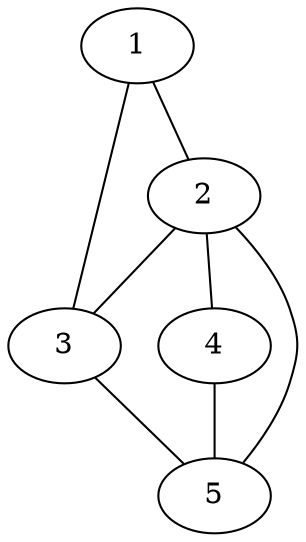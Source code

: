 // data
graph {
	1 [label=1]
	2 [label=2]
	3 [label=3]
	4 [label=4]
	5 [label=5]
	1 -- 2
	1 -- 3
	2 -- 3
	2 -- 4
	2 -- 5
	3 -- 5
	4 -- 5
}
